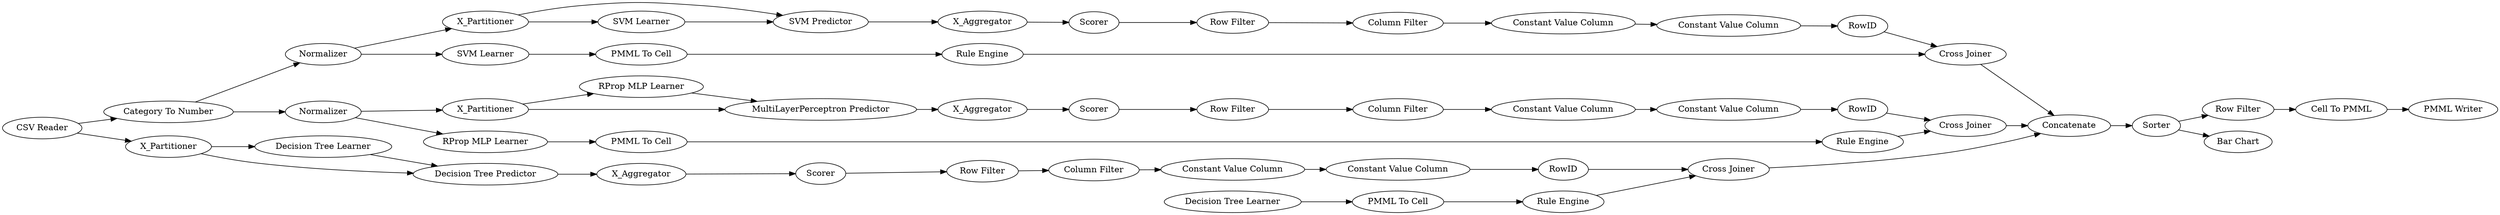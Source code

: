 digraph {
	"6568317852594645984_39" [label=Scorer]
	"5281905762654872881_32" [label="SVM Predictor"]
	"-4554189750761898450_7" [label=X_Aggregator]
	"1158032987434988504_58" [label="Category To Number"]
	"-4554189750761898450_2" [label=X_Partitioner]
	"-9019276274684036509_35" [label="Rule Engine"]
	"-4554189750761898450_38" [label="Cross Joiner"]
	"6568317852594645984_2" [label=X_Partitioner]
	"-4554189750761898450_40" [label=Scorer]
	"1158032987434988504_60" [label=Concatenate]
	"-2397707242220389198_9" [label="Row Filter"]
	"-7443672843695549240_34" [label="Rule Engine"]
	"6568317852594645984_7" [label=X_Aggregator]
	"1297496988994101130_292" [label="Constant Value Column"]
	"6568317852594645984_31" [label="Decision Tree Learner"]
	"1668453216330325527_34" [label="Rule Engine"]
	"5281905762654872881_7" [label=X_Aggregator]
	"-2397707242220389198_293" [label=RowID]
	"-7443672843695549240_33" [label="Decision Tree Learner"]
	"-2397707242220389198_290" [label="Constant Value Column"]
	"1297496988994101130_290" [label="Constant Value Column"]
	"-9019276274684036509_34" [label="PMML To Cell"]
	"5281905762654872881_2" [label=X_Partitioner]
	"5281905762654872881_41" [label=Scorer]
	"1158032987434988504_52" [label=Sorter]
	"3623156508471226886_293" [label=RowID]
	"-4554189750761898450_31" [label="RProp MLP Learner"]
	"1297496988994101130_9" [label="Row Filter"]
	"-2397707242220389198_292" [label="Constant Value Column"]
	"5281905762654872881_40" [label=Normalizer]
	"1668453216330325527_22" [label="PMML To Cell"]
	"6568317852594645984_32" [label="Decision Tree Predictor"]
	"3623156508471226886_294" [label="Column Filter"]
	"1297496988994101130_293" [label=RowID]
	"1158032987434988504_61" [label="PMML Writer"]
	"3623156508471226886_290" [label="Constant Value Column"]
	"1158032987434988504_53" [label="Row Filter"]
	"5281905762654872881_31" [label="SVM Learner"]
	"6568317852594645984_38" [label="Cross Joiner"]
	"-2397707242220389198_294" [label="Column Filter"]
	"1158032987434988504_54" [label="Cell To PMML"]
	"-7443672843695549240_28" [label="PMML To Cell"]
	"5281905762654872881_39" [label="Cross Joiner"]
	"1668453216330325527_35" [label="RProp MLP Learner"]
	"1297496988994101130_294" [label="Column Filter"]
	"3623156508471226886_9" [label="Row Filter"]
	"1158032987434988504_63" [label="CSV Reader"]
	"-4554189750761898450_39" [label=Normalizer]
	"3623156508471226886_292" [label="Constant Value Column"]
	"-9019276274684036509_33" [label="SVM Learner"]
	"-4554189750761898450_32" [label="MultiLayerPerceptron Predictor"]
	"1158032987434988504_59" [label="Bar Chart"]
	"3623156508471226886_9" -> "3623156508471226886_294"
	"6568317852594645984_7" -> "6568317852594645984_39"
	"1668453216330325527_34" -> "-4554189750761898450_38"
	"3623156508471226886_293" -> "-4554189750761898450_38"
	"-4554189750761898450_32" -> "-4554189750761898450_7"
	"-9019276274684036509_34" -> "-9019276274684036509_35"
	"1297496988994101130_293" -> "6568317852594645984_38"
	"-2397707242220389198_9" -> "-2397707242220389198_294"
	"5281905762654872881_2" -> "5281905762654872881_31"
	"-9019276274684036509_35" -> "5281905762654872881_39"
	"3623156508471226886_292" -> "3623156508471226886_293"
	"-4554189750761898450_31" -> "-4554189750761898450_32"
	"-7443672843695549240_34" -> "6568317852594645984_38"
	"-7443672843695549240_33" -> "-7443672843695549240_28"
	"1668453216330325527_35" -> "1668453216330325527_22"
	"6568317852594645984_31" -> "6568317852594645984_32"
	"-4554189750761898450_39" -> "1668453216330325527_35"
	"3623156508471226886_294" -> "3623156508471226886_290"
	"-4554189750761898450_2" -> "-4554189750761898450_31"
	"1297496988994101130_9" -> "1297496988994101130_294"
	"5281905762654872881_40" -> "-9019276274684036509_33"
	"5281905762654872881_31" -> "5281905762654872881_32"
	"5281905762654872881_32" -> "5281905762654872881_7"
	"6568317852594645984_39" -> "1297496988994101130_9"
	"1158032987434988504_60" -> "1158032987434988504_52"
	"-4554189750761898450_7" -> "-4554189750761898450_40"
	"1158032987434988504_58" -> "-4554189750761898450_39"
	"1158032987434988504_53" -> "1158032987434988504_54"
	"-2397707242220389198_294" -> "-2397707242220389198_290"
	"6568317852594645984_38" -> "1158032987434988504_60"
	"1297496988994101130_292" -> "1297496988994101130_293"
	"5281905762654872881_2" -> "5281905762654872881_32"
	"1158032987434988504_52" -> "1158032987434988504_53"
	"-2397707242220389198_293" -> "5281905762654872881_39"
	"-4554189750761898450_38" -> "1158032987434988504_60"
	"1158032987434988504_54" -> "1158032987434988504_61"
	"5281905762654872881_40" -> "5281905762654872881_2"
	"-9019276274684036509_33" -> "-9019276274684036509_34"
	"-2397707242220389198_290" -> "-2397707242220389198_292"
	"5281905762654872881_41" -> "-2397707242220389198_9"
	"5281905762654872881_7" -> "5281905762654872881_41"
	"1668453216330325527_22" -> "1668453216330325527_34"
	"-4554189750761898450_2" -> "-4554189750761898450_32"
	"-4554189750761898450_40" -> "3623156508471226886_9"
	"1297496988994101130_290" -> "1297496988994101130_292"
	"-2397707242220389198_292" -> "-2397707242220389198_293"
	"-7443672843695549240_28" -> "-7443672843695549240_34"
	"6568317852594645984_2" -> "6568317852594645984_31"
	"6568317852594645984_32" -> "6568317852594645984_7"
	"6568317852594645984_2" -> "6568317852594645984_32"
	"1158032987434988504_58" -> "5281905762654872881_40"
	"5281905762654872881_39" -> "1158032987434988504_60"
	"-4554189750761898450_39" -> "-4554189750761898450_2"
	"1158032987434988504_63" -> "1158032987434988504_58"
	"3623156508471226886_290" -> "3623156508471226886_292"
	"1158032987434988504_63" -> "6568317852594645984_2"
	"1158032987434988504_52" -> "1158032987434988504_59"
	"1297496988994101130_294" -> "1297496988994101130_290"
	rankdir=LR
}
